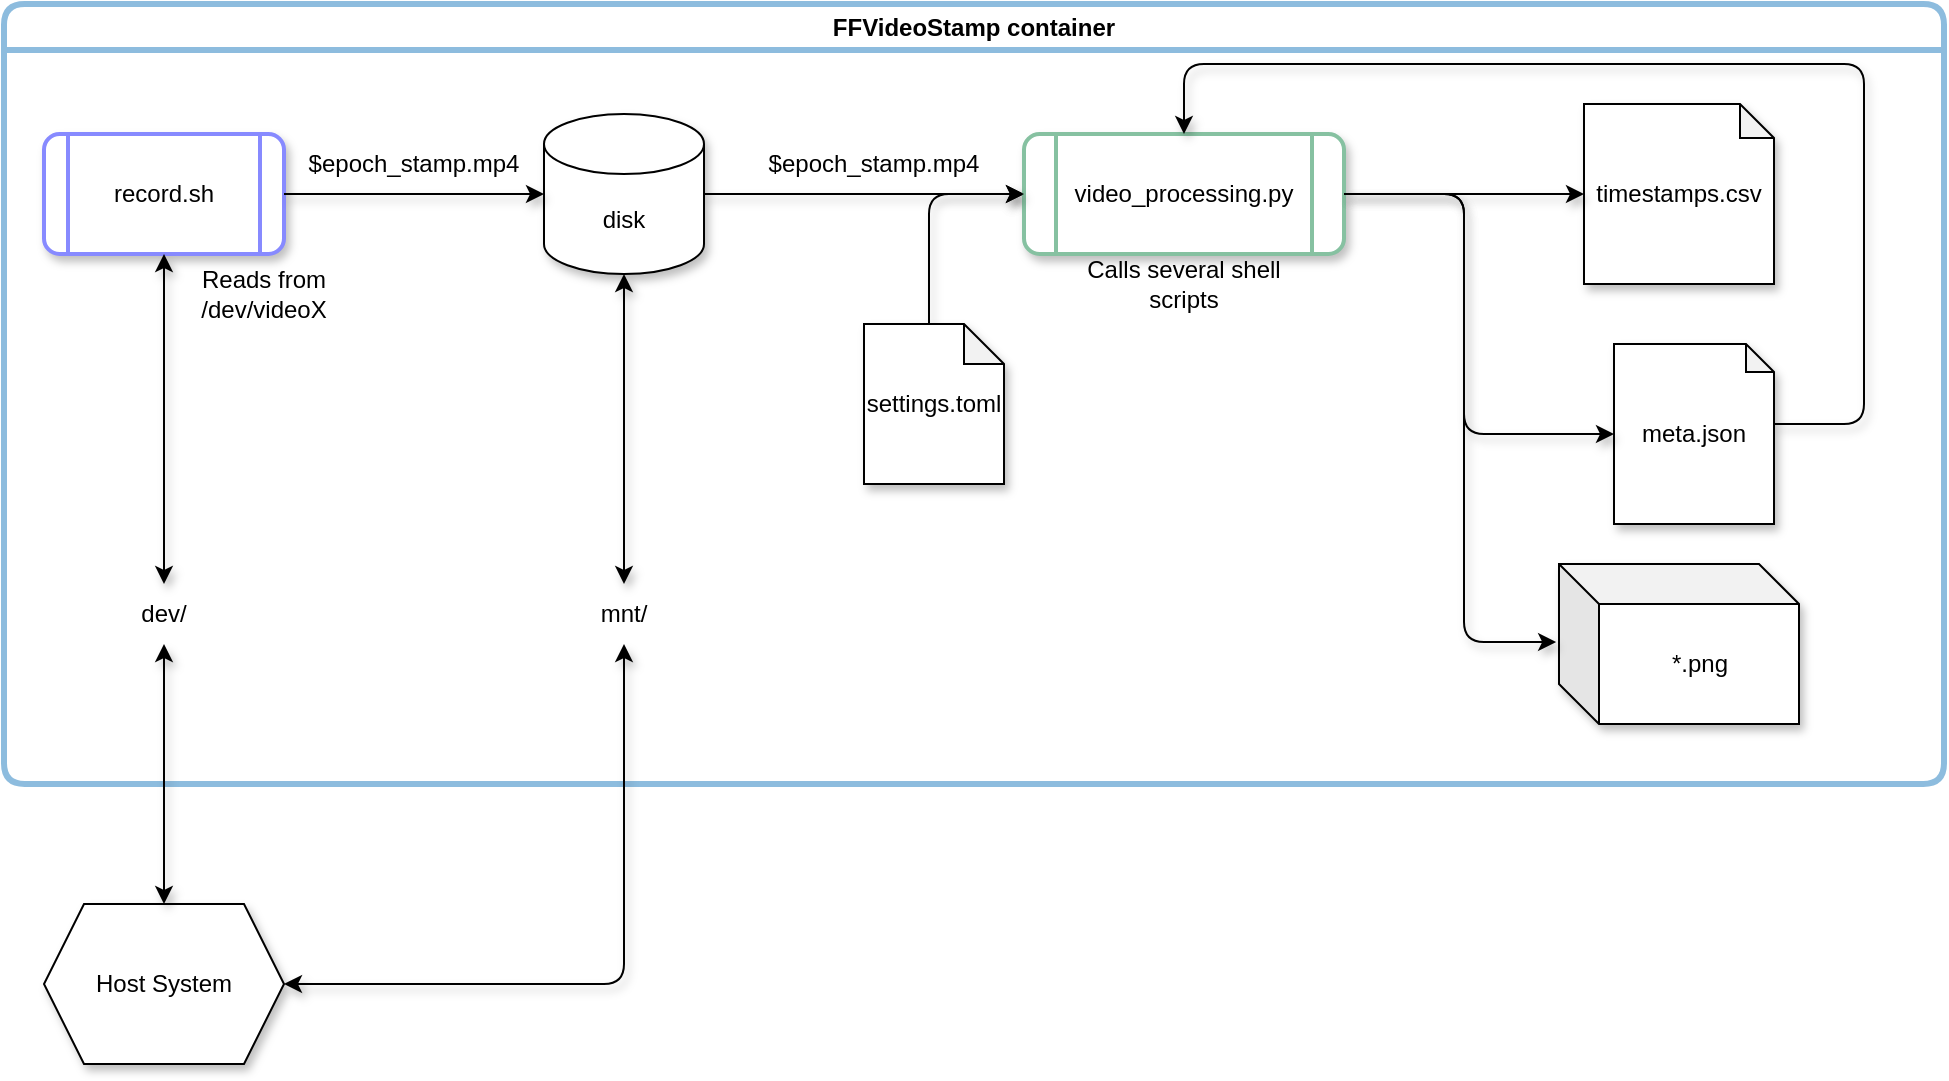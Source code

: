 <mxfile version="22.1.16" type="device">
  <diagram name="Seite-1" id="Gpju141NbVFvurF1SpKT">
    <mxGraphModel dx="1434" dy="788" grid="1" gridSize="10" guides="1" tooltips="1" connect="1" arrows="1" fold="1" page="1" pageScale="1" pageWidth="1169" pageHeight="827" math="0" shadow="0">
      <root>
        <mxCell id="0" />
        <mxCell id="1" parent="0" />
        <mxCell id="ZwQCv5d4x1TeM5Ecgkvp-28" value="FFVideoStamp container" style="swimlane;whiteSpace=wrap;html=1;fillColor=default;swimlaneFillColor=default;rounded=1;strokeColor=#8dbcde;strokeWidth=3;" vertex="1" parent="1">
          <mxGeometry x="60" y="10" width="970" height="390" as="geometry">
            <mxRectangle x="70" y="20" width="140" height="30" as="alternateBounds" />
          </mxGeometry>
        </mxCell>
        <mxCell id="ZwQCv5d4x1TeM5Ecgkvp-4" value="record.sh" style="shape=process;whiteSpace=wrap;html=1;backgroundOutline=1;rounded=1;arcSize=13;strokeWidth=2;strokeColor=#878AFF;shadow=1;" vertex="1" parent="ZwQCv5d4x1TeM5Ecgkvp-28">
          <mxGeometry x="20" y="65" width="120" height="60" as="geometry" />
        </mxCell>
        <mxCell id="ZwQCv5d4x1TeM5Ecgkvp-34" style="edgeStyle=orthogonalEdgeStyle;rounded=0;orthogonalLoop=1;jettySize=auto;html=1;entryX=0;entryY=0.5;entryDx=0;entryDy=0;shadow=1;" edge="1" parent="ZwQCv5d4x1TeM5Ecgkvp-28" source="ZwQCv5d4x1TeM5Ecgkvp-6" target="ZwQCv5d4x1TeM5Ecgkvp-8">
          <mxGeometry relative="1" as="geometry" />
        </mxCell>
        <mxCell id="ZwQCv5d4x1TeM5Ecgkvp-6" value="disk" style="shape=cylinder3;whiteSpace=wrap;html=1;boundedLbl=1;backgroundOutline=1;size=15;strokeWidth=1;shadow=1;" vertex="1" parent="ZwQCv5d4x1TeM5Ecgkvp-28">
          <mxGeometry x="270" y="55" width="80" height="80" as="geometry" />
        </mxCell>
        <mxCell id="ZwQCv5d4x1TeM5Ecgkvp-7" style="edgeStyle=orthogonalEdgeStyle;rounded=0;orthogonalLoop=1;jettySize=auto;html=1;shadow=1;" edge="1" parent="ZwQCv5d4x1TeM5Ecgkvp-28" source="ZwQCv5d4x1TeM5Ecgkvp-4" target="ZwQCv5d4x1TeM5Ecgkvp-6">
          <mxGeometry relative="1" as="geometry" />
        </mxCell>
        <mxCell id="ZwQCv5d4x1TeM5Ecgkvp-8" value="video_processing.py" style="shape=process;whiteSpace=wrap;html=1;backgroundOutline=1;rounded=1;arcSize=13;strokeWidth=2;strokeColor=#86c1a1;shadow=1;" vertex="1" parent="ZwQCv5d4x1TeM5Ecgkvp-28">
          <mxGeometry x="510" y="65" width="160" height="60" as="geometry" />
        </mxCell>
        <mxCell id="ZwQCv5d4x1TeM5Ecgkvp-11" value="$epoch_stamp.mp4" style="text;html=1;strokeColor=none;fillColor=none;align=center;verticalAlign=middle;whiteSpace=wrap;rounded=0;shadow=1;" vertex="1" parent="ZwQCv5d4x1TeM5Ecgkvp-28">
          <mxGeometry x="150" y="65" width="110" height="30" as="geometry" />
        </mxCell>
        <mxCell id="ZwQCv5d4x1TeM5Ecgkvp-16" value="timestamps.csv" style="shape=note;whiteSpace=wrap;html=1;backgroundOutline=1;darkOpacity=0.05;size=17;shadow=1;" vertex="1" parent="ZwQCv5d4x1TeM5Ecgkvp-28">
          <mxGeometry x="790" y="50" width="95" height="90" as="geometry" />
        </mxCell>
        <mxCell id="ZwQCv5d4x1TeM5Ecgkvp-25" style="edgeStyle=orthogonalEdgeStyle;rounded=0;orthogonalLoop=1;jettySize=auto;html=1;shadow=1;" edge="1" parent="ZwQCv5d4x1TeM5Ecgkvp-28" source="ZwQCv5d4x1TeM5Ecgkvp-8" target="ZwQCv5d4x1TeM5Ecgkvp-16">
          <mxGeometry relative="1" as="geometry" />
        </mxCell>
        <mxCell id="ZwQCv5d4x1TeM5Ecgkvp-32" style="edgeStyle=orthogonalEdgeStyle;rounded=1;orthogonalLoop=1;jettySize=auto;html=1;entryX=0.5;entryY=0;entryDx=0;entryDy=0;curved=0;shadow=1;" edge="1" parent="ZwQCv5d4x1TeM5Ecgkvp-28" source="ZwQCv5d4x1TeM5Ecgkvp-17" target="ZwQCv5d4x1TeM5Ecgkvp-8">
          <mxGeometry relative="1" as="geometry">
            <Array as="points">
              <mxPoint x="930" y="210" />
              <mxPoint x="930" y="30" />
              <mxPoint x="590" y="30" />
            </Array>
          </mxGeometry>
        </mxCell>
        <mxCell id="ZwQCv5d4x1TeM5Ecgkvp-17" value="meta.json" style="shape=note;whiteSpace=wrap;html=1;backgroundOutline=1;darkOpacity=0.05;size=14;shadow=1;" vertex="1" parent="ZwQCv5d4x1TeM5Ecgkvp-28">
          <mxGeometry x="805" y="170" width="80" height="90" as="geometry" />
        </mxCell>
        <mxCell id="ZwQCv5d4x1TeM5Ecgkvp-20" value="Reads from /dev/videoX" style="text;html=1;strokeColor=none;fillColor=none;align=center;verticalAlign=middle;whiteSpace=wrap;rounded=0;shadow=1;" vertex="1" parent="ZwQCv5d4x1TeM5Ecgkvp-28">
          <mxGeometry x="80" y="130" width="100" height="30" as="geometry" />
        </mxCell>
        <mxCell id="ZwQCv5d4x1TeM5Ecgkvp-21" value="Calls several shell scripts" style="text;html=1;strokeColor=none;fillColor=none;align=center;verticalAlign=middle;whiteSpace=wrap;rounded=0;shadow=1;glass=0;" vertex="1" parent="ZwQCv5d4x1TeM5Ecgkvp-28">
          <mxGeometry x="540" y="125" width="100" height="30" as="geometry" />
        </mxCell>
        <mxCell id="ZwQCv5d4x1TeM5Ecgkvp-24" style="edgeStyle=orthogonalEdgeStyle;rounded=1;orthogonalLoop=1;jettySize=auto;html=1;exitX=0;exitY=0;exitDx=32.5;exitDy=0;exitPerimeter=0;entryX=0;entryY=0.5;entryDx=0;entryDy=0;curved=0;shadow=1;" edge="1" parent="ZwQCv5d4x1TeM5Ecgkvp-28" source="ZwQCv5d4x1TeM5Ecgkvp-23" target="ZwQCv5d4x1TeM5Ecgkvp-8">
          <mxGeometry relative="1" as="geometry" />
        </mxCell>
        <mxCell id="ZwQCv5d4x1TeM5Ecgkvp-23" value="settings.toml" style="shape=note;whiteSpace=wrap;html=1;backgroundOutline=1;darkOpacity=0.05;size=20;shadow=1;" vertex="1" parent="ZwQCv5d4x1TeM5Ecgkvp-28">
          <mxGeometry x="430" y="160" width="70" height="80" as="geometry" />
        </mxCell>
        <mxCell id="ZwQCv5d4x1TeM5Ecgkvp-26" style="edgeStyle=orthogonalEdgeStyle;rounded=1;orthogonalLoop=1;jettySize=auto;html=1;entryX=0;entryY=0.5;entryDx=0;entryDy=0;entryPerimeter=0;curved=0;shadow=1;" edge="1" parent="ZwQCv5d4x1TeM5Ecgkvp-28" source="ZwQCv5d4x1TeM5Ecgkvp-8" target="ZwQCv5d4x1TeM5Ecgkvp-17">
          <mxGeometry relative="1" as="geometry">
            <Array as="points">
              <mxPoint x="730" y="95" />
              <mxPoint x="730" y="215" />
            </Array>
          </mxGeometry>
        </mxCell>
        <mxCell id="ZwQCv5d4x1TeM5Ecgkvp-29" value="*.png" style="shape=cube;whiteSpace=wrap;html=1;boundedLbl=1;backgroundOutline=1;darkOpacity=0.05;darkOpacity2=0.1;shadow=1;" vertex="1" parent="ZwQCv5d4x1TeM5Ecgkvp-28">
          <mxGeometry x="777.5" y="280" width="120" height="80" as="geometry" />
        </mxCell>
        <mxCell id="ZwQCv5d4x1TeM5Ecgkvp-30" style="edgeStyle=orthogonalEdgeStyle;rounded=1;orthogonalLoop=1;jettySize=auto;html=1;entryX=-0.012;entryY=0.488;entryDx=0;entryDy=0;entryPerimeter=0;curved=0;shadow=1;" edge="1" parent="ZwQCv5d4x1TeM5Ecgkvp-28" source="ZwQCv5d4x1TeM5Ecgkvp-8" target="ZwQCv5d4x1TeM5Ecgkvp-29">
          <mxGeometry relative="1" as="geometry">
            <Array as="points">
              <mxPoint x="730" y="95" />
              <mxPoint x="730" y="319" />
            </Array>
          </mxGeometry>
        </mxCell>
        <mxCell id="ZwQCv5d4x1TeM5Ecgkvp-33" value="$epoch_stamp.mp4" style="text;html=1;strokeColor=none;fillColor=none;align=center;verticalAlign=middle;whiteSpace=wrap;rounded=0;shadow=1;" vertex="1" parent="ZwQCv5d4x1TeM5Ecgkvp-28">
          <mxGeometry x="380" y="65" width="110" height="30" as="geometry" />
        </mxCell>
        <mxCell id="ZwQCv5d4x1TeM5Ecgkvp-37" value="dev/" style="text;html=1;strokeColor=none;fillColor=none;align=center;verticalAlign=middle;whiteSpace=wrap;rounded=0;shadow=1;" vertex="1" parent="ZwQCv5d4x1TeM5Ecgkvp-28">
          <mxGeometry x="50" y="290" width="60" height="30" as="geometry" />
        </mxCell>
        <mxCell id="ZwQCv5d4x1TeM5Ecgkvp-36" style="edgeStyle=orthogonalEdgeStyle;rounded=0;orthogonalLoop=1;jettySize=auto;html=1;entryX=0.5;entryY=1;entryDx=0;entryDy=0;startArrow=classic;startFill=1;shadow=1;" edge="1" parent="ZwQCv5d4x1TeM5Ecgkvp-28" source="ZwQCv5d4x1TeM5Ecgkvp-37" target="ZwQCv5d4x1TeM5Ecgkvp-4">
          <mxGeometry relative="1" as="geometry" />
        </mxCell>
        <mxCell id="ZwQCv5d4x1TeM5Ecgkvp-40" value="mnt/" style="text;html=1;strokeColor=none;fillColor=none;align=center;verticalAlign=middle;whiteSpace=wrap;rounded=0;shadow=1;" vertex="1" parent="ZwQCv5d4x1TeM5Ecgkvp-28">
          <mxGeometry x="280" y="290" width="60" height="30" as="geometry" />
        </mxCell>
        <mxCell id="ZwQCv5d4x1TeM5Ecgkvp-39" style="edgeStyle=orthogonalEdgeStyle;rounded=1;orthogonalLoop=1;jettySize=auto;html=1;entryX=0.5;entryY=1;entryDx=0;entryDy=0;entryPerimeter=0;curved=0;startArrow=classic;startFill=1;shadow=1;" edge="1" parent="ZwQCv5d4x1TeM5Ecgkvp-28" source="ZwQCv5d4x1TeM5Ecgkvp-40" target="ZwQCv5d4x1TeM5Ecgkvp-6">
          <mxGeometry relative="1" as="geometry" />
        </mxCell>
        <mxCell id="ZwQCv5d4x1TeM5Ecgkvp-35" value="Host System" style="shape=hexagon;perimeter=hexagonPerimeter2;whiteSpace=wrap;html=1;fixedSize=1;shadow=1;" vertex="1" parent="1">
          <mxGeometry x="80" y="460" width="120" height="80" as="geometry" />
        </mxCell>
        <mxCell id="ZwQCv5d4x1TeM5Ecgkvp-38" value="" style="edgeStyle=orthogonalEdgeStyle;rounded=0;orthogonalLoop=1;jettySize=auto;html=1;entryX=0.5;entryY=1;entryDx=0;entryDy=0;startArrow=classic;startFill=1;shadow=1;" edge="1" parent="1" source="ZwQCv5d4x1TeM5Ecgkvp-35" target="ZwQCv5d4x1TeM5Ecgkvp-37">
          <mxGeometry relative="1" as="geometry">
            <mxPoint x="140" y="460" as="sourcePoint" />
            <mxPoint x="140" y="135" as="targetPoint" />
          </mxGeometry>
        </mxCell>
        <mxCell id="ZwQCv5d4x1TeM5Ecgkvp-41" value="" style="edgeStyle=orthogonalEdgeStyle;rounded=1;orthogonalLoop=1;jettySize=auto;html=1;entryX=0.5;entryY=1;entryDx=0;entryDy=0;entryPerimeter=0;curved=0;startArrow=classic;startFill=1;shadow=1;" edge="1" parent="1" source="ZwQCv5d4x1TeM5Ecgkvp-35" target="ZwQCv5d4x1TeM5Ecgkvp-40">
          <mxGeometry relative="1" as="geometry">
            <mxPoint x="200" y="500" as="sourcePoint" />
            <mxPoint x="370" y="145" as="targetPoint" />
          </mxGeometry>
        </mxCell>
      </root>
    </mxGraphModel>
  </diagram>
</mxfile>
